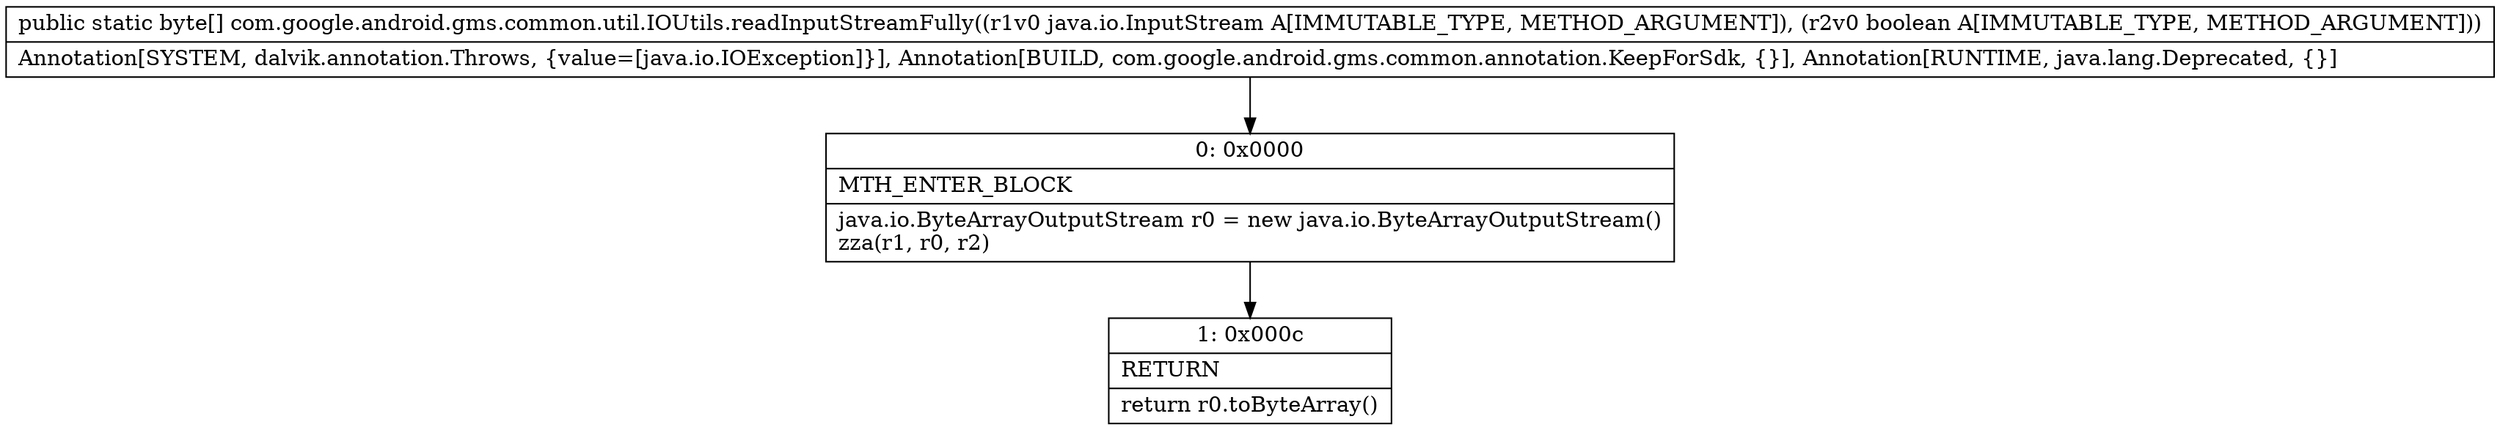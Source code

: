 digraph "CFG forcom.google.android.gms.common.util.IOUtils.readInputStreamFully(Ljava\/io\/InputStream;Z)[B" {
Node_0 [shape=record,label="{0\:\ 0x0000|MTH_ENTER_BLOCK\l|java.io.ByteArrayOutputStream r0 = new java.io.ByteArrayOutputStream()\lzza(r1, r0, r2)\l}"];
Node_1 [shape=record,label="{1\:\ 0x000c|RETURN\l|return r0.toByteArray()\l}"];
MethodNode[shape=record,label="{public static byte[] com.google.android.gms.common.util.IOUtils.readInputStreamFully((r1v0 java.io.InputStream A[IMMUTABLE_TYPE, METHOD_ARGUMENT]), (r2v0 boolean A[IMMUTABLE_TYPE, METHOD_ARGUMENT]))  | Annotation[SYSTEM, dalvik.annotation.Throws, \{value=[java.io.IOException]\}], Annotation[BUILD, com.google.android.gms.common.annotation.KeepForSdk, \{\}], Annotation[RUNTIME, java.lang.Deprecated, \{\}]\l}"];
MethodNode -> Node_0;
Node_0 -> Node_1;
}

